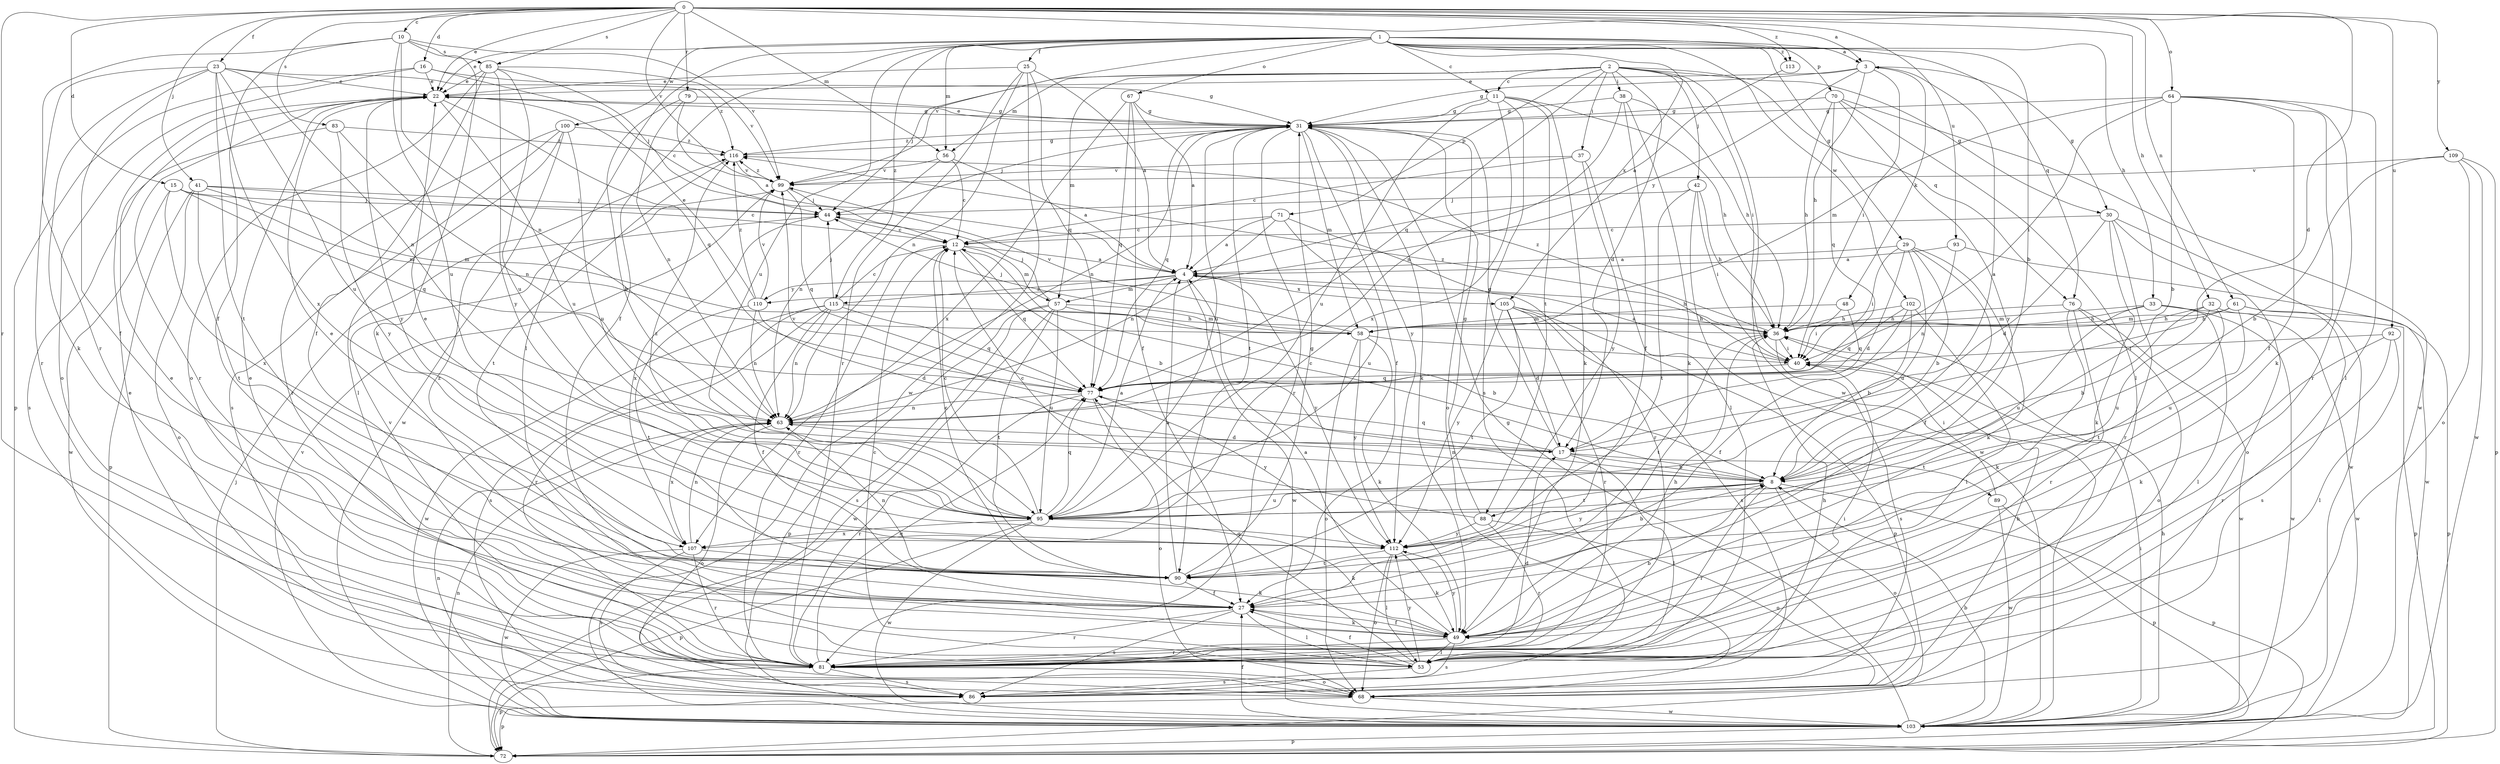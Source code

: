 strict digraph  {
0;
1;
2;
3;
4;
8;
10;
11;
12;
15;
16;
17;
22;
23;
25;
27;
29;
30;
31;
32;
33;
36;
37;
38;
40;
41;
42;
44;
48;
49;
53;
56;
57;
58;
61;
63;
64;
67;
68;
70;
71;
72;
76;
77;
79;
81;
83;
85;
86;
88;
89;
90;
92;
93;
95;
99;
100;
102;
103;
105;
107;
109;
110;
112;
113;
115;
116;
0 -> 3  [label=a];
0 -> 10  [label=c];
0 -> 15  [label=d];
0 -> 16  [label=d];
0 -> 17  [label=d];
0 -> 22  [label=e];
0 -> 23  [label=f];
0 -> 32  [label=h];
0 -> 41  [label=j];
0 -> 56  [label=m];
0 -> 61  [label=n];
0 -> 64  [label=o];
0 -> 79  [label=r];
0 -> 81  [label=r];
0 -> 83  [label=s];
0 -> 85  [label=s];
0 -> 92  [label=u];
0 -> 93  [label=u];
0 -> 99  [label=v];
0 -> 109  [label=y];
0 -> 113  [label=z];
1 -> 3  [label=a];
1 -> 8  [label=b];
1 -> 11  [label=c];
1 -> 22  [label=e];
1 -> 25  [label=f];
1 -> 27  [label=f];
1 -> 29  [label=g];
1 -> 33  [label=h];
1 -> 53  [label=l];
1 -> 56  [label=m];
1 -> 67  [label=o];
1 -> 70  [label=p];
1 -> 76  [label=q];
1 -> 95  [label=u];
1 -> 99  [label=v];
1 -> 100  [label=w];
1 -> 102  [label=w];
1 -> 105  [label=x];
1 -> 113  [label=z];
1 -> 115  [label=z];
2 -> 11  [label=c];
2 -> 17  [label=d];
2 -> 30  [label=g];
2 -> 37  [label=i];
2 -> 38  [label=i];
2 -> 40  [label=i];
2 -> 42  [label=j];
2 -> 44  [label=j];
2 -> 56  [label=m];
2 -> 57  [label=m];
2 -> 71  [label=p];
2 -> 76  [label=q];
2 -> 77  [label=q];
2 -> 103  [label=w];
3 -> 22  [label=e];
3 -> 30  [label=g];
3 -> 31  [label=g];
3 -> 36  [label=h];
3 -> 40  [label=i];
3 -> 48  [label=k];
3 -> 110  [label=y];
4 -> 36  [label=h];
4 -> 57  [label=m];
4 -> 103  [label=w];
4 -> 105  [label=x];
4 -> 110  [label=y];
4 -> 112  [label=y];
4 -> 115  [label=z];
8 -> 3  [label=a];
8 -> 12  [label=c];
8 -> 63  [label=n];
8 -> 68  [label=o];
8 -> 72  [label=p];
8 -> 81  [label=r];
8 -> 88  [label=t];
8 -> 95  [label=u];
8 -> 112  [label=y];
10 -> 27  [label=f];
10 -> 49  [label=k];
10 -> 63  [label=n];
10 -> 81  [label=r];
10 -> 85  [label=s];
10 -> 95  [label=u];
10 -> 99  [label=v];
11 -> 31  [label=g];
11 -> 36  [label=h];
11 -> 49  [label=k];
11 -> 86  [label=s];
11 -> 88  [label=t];
11 -> 95  [label=u];
11 -> 107  [label=x];
12 -> 4  [label=a];
12 -> 8  [label=b];
12 -> 57  [label=m];
12 -> 77  [label=q];
12 -> 81  [label=r];
15 -> 44  [label=j];
15 -> 58  [label=m];
15 -> 77  [label=q];
15 -> 103  [label=w];
15 -> 107  [label=x];
16 -> 12  [label=c];
16 -> 22  [label=e];
16 -> 31  [label=g];
16 -> 68  [label=o];
16 -> 72  [label=p];
17 -> 8  [label=b];
17 -> 31  [label=g];
17 -> 53  [label=l];
17 -> 77  [label=q];
17 -> 89  [label=t];
17 -> 99  [label=v];
22 -> 31  [label=g];
22 -> 77  [label=q];
22 -> 81  [label=r];
22 -> 95  [label=u];
22 -> 112  [label=y];
23 -> 22  [label=e];
23 -> 27  [label=f];
23 -> 49  [label=k];
23 -> 63  [label=n];
23 -> 81  [label=r];
23 -> 90  [label=t];
23 -> 95  [label=u];
23 -> 107  [label=x];
23 -> 116  [label=z];
25 -> 4  [label=a];
25 -> 22  [label=e];
25 -> 63  [label=n];
25 -> 77  [label=q];
25 -> 81  [label=r];
25 -> 103  [label=w];
27 -> 49  [label=k];
27 -> 53  [label=l];
27 -> 81  [label=r];
27 -> 86  [label=s];
27 -> 116  [label=z];
29 -> 4  [label=a];
29 -> 8  [label=b];
29 -> 17  [label=d];
29 -> 27  [label=f];
29 -> 40  [label=i];
29 -> 49  [label=k];
29 -> 95  [label=u];
30 -> 12  [label=c];
30 -> 17  [label=d];
30 -> 49  [label=k];
30 -> 68  [label=o];
30 -> 81  [label=r];
30 -> 103  [label=w];
31 -> 22  [label=e];
31 -> 27  [label=f];
31 -> 44  [label=j];
31 -> 49  [label=k];
31 -> 58  [label=m];
31 -> 63  [label=n];
31 -> 68  [label=o];
31 -> 77  [label=q];
31 -> 81  [label=r];
31 -> 90  [label=t];
31 -> 95  [label=u];
31 -> 112  [label=y];
31 -> 116  [label=z];
32 -> 8  [label=b];
32 -> 36  [label=h];
32 -> 90  [label=t];
32 -> 95  [label=u];
32 -> 103  [label=w];
33 -> 36  [label=h];
33 -> 53  [label=l];
33 -> 58  [label=m];
33 -> 72  [label=p];
33 -> 95  [label=u];
33 -> 103  [label=w];
36 -> 40  [label=i];
36 -> 86  [label=s];
36 -> 90  [label=t];
36 -> 116  [label=z];
37 -> 12  [label=c];
37 -> 53  [label=l];
37 -> 99  [label=v];
37 -> 112  [label=y];
38 -> 27  [label=f];
38 -> 31  [label=g];
38 -> 36  [label=h];
38 -> 49  [label=k];
38 -> 63  [label=n];
40 -> 4  [label=a];
40 -> 77  [label=q];
40 -> 116  [label=z];
41 -> 12  [label=c];
41 -> 44  [label=j];
41 -> 58  [label=m];
41 -> 68  [label=o];
41 -> 72  [label=p];
41 -> 90  [label=t];
42 -> 36  [label=h];
42 -> 40  [label=i];
42 -> 44  [label=j];
42 -> 90  [label=t];
42 -> 103  [label=w];
44 -> 12  [label=c];
44 -> 107  [label=x];
48 -> 40  [label=i];
48 -> 58  [label=m];
48 -> 77  [label=q];
49 -> 4  [label=a];
49 -> 8  [label=b];
49 -> 27  [label=f];
49 -> 36  [label=h];
49 -> 53  [label=l];
49 -> 81  [label=r];
49 -> 86  [label=s];
49 -> 112  [label=y];
53 -> 12  [label=c];
53 -> 22  [label=e];
53 -> 27  [label=f];
53 -> 36  [label=h];
53 -> 77  [label=q];
53 -> 86  [label=s];
53 -> 112  [label=y];
56 -> 4  [label=a];
56 -> 12  [label=c];
56 -> 63  [label=n];
56 -> 99  [label=v];
57 -> 8  [label=b];
57 -> 44  [label=j];
57 -> 58  [label=m];
57 -> 72  [label=p];
57 -> 86  [label=s];
57 -> 90  [label=t];
57 -> 95  [label=u];
57 -> 103  [label=w];
58 -> 40  [label=i];
58 -> 44  [label=j];
58 -> 49  [label=k];
58 -> 68  [label=o];
58 -> 99  [label=v];
58 -> 112  [label=y];
61 -> 36  [label=h];
61 -> 58  [label=m];
61 -> 72  [label=p];
61 -> 86  [label=s];
61 -> 95  [label=u];
63 -> 17  [label=d];
63 -> 68  [label=o];
63 -> 107  [label=x];
64 -> 8  [label=b];
64 -> 27  [label=f];
64 -> 31  [label=g];
64 -> 40  [label=i];
64 -> 49  [label=k];
64 -> 53  [label=l];
64 -> 58  [label=m];
64 -> 81  [label=r];
67 -> 4  [label=a];
67 -> 27  [label=f];
67 -> 31  [label=g];
67 -> 77  [label=q];
67 -> 107  [label=x];
68 -> 36  [label=h];
68 -> 72  [label=p];
68 -> 103  [label=w];
70 -> 31  [label=g];
70 -> 36  [label=h];
70 -> 53  [label=l];
70 -> 77  [label=q];
70 -> 103  [label=w];
70 -> 112  [label=y];
71 -> 4  [label=a];
71 -> 12  [label=c];
71 -> 63  [label=n];
71 -> 81  [label=r];
71 -> 95  [label=u];
72 -> 44  [label=j];
72 -> 63  [label=n];
76 -> 36  [label=h];
76 -> 49  [label=k];
76 -> 68  [label=o];
76 -> 81  [label=r];
76 -> 103  [label=w];
77 -> 63  [label=n];
77 -> 68  [label=o];
77 -> 81  [label=r];
77 -> 112  [label=y];
79 -> 4  [label=a];
79 -> 8  [label=b];
79 -> 31  [label=g];
79 -> 63  [label=n];
81 -> 17  [label=d];
81 -> 22  [label=e];
81 -> 40  [label=i];
81 -> 68  [label=o];
81 -> 72  [label=p];
81 -> 77  [label=q];
81 -> 86  [label=s];
81 -> 99  [label=v];
83 -> 63  [label=n];
83 -> 86  [label=s];
83 -> 112  [label=y];
83 -> 116  [label=z];
85 -> 22  [label=e];
85 -> 27  [label=f];
85 -> 44  [label=j];
85 -> 68  [label=o];
85 -> 95  [label=u];
85 -> 99  [label=v];
85 -> 112  [label=y];
86 -> 22  [label=e];
88 -> 12  [label=c];
88 -> 31  [label=g];
88 -> 68  [label=o];
88 -> 81  [label=r];
88 -> 112  [label=y];
89 -> 40  [label=i];
89 -> 72  [label=p];
89 -> 103  [label=w];
90 -> 4  [label=a];
90 -> 12  [label=c];
90 -> 22  [label=e];
90 -> 27  [label=f];
90 -> 31  [label=g];
90 -> 63  [label=n];
92 -> 40  [label=i];
92 -> 49  [label=k];
92 -> 53  [label=l];
92 -> 81  [label=r];
93 -> 4  [label=a];
93 -> 63  [label=n];
93 -> 103  [label=w];
95 -> 4  [label=a];
95 -> 12  [label=c];
95 -> 49  [label=k];
95 -> 72  [label=p];
95 -> 77  [label=q];
95 -> 103  [label=w];
95 -> 107  [label=x];
95 -> 116  [label=z];
99 -> 44  [label=j];
99 -> 77  [label=q];
99 -> 116  [label=z];
100 -> 53  [label=l];
100 -> 81  [label=r];
100 -> 86  [label=s];
100 -> 95  [label=u];
100 -> 103  [label=w];
100 -> 116  [label=z];
102 -> 8  [label=b];
102 -> 27  [label=f];
102 -> 36  [label=h];
102 -> 53  [label=l];
102 -> 77  [label=q];
103 -> 8  [label=b];
103 -> 27  [label=f];
103 -> 31  [label=g];
103 -> 36  [label=h];
103 -> 40  [label=i];
103 -> 63  [label=n];
103 -> 72  [label=p];
103 -> 99  [label=v];
105 -> 17  [label=d];
105 -> 36  [label=h];
105 -> 72  [label=p];
105 -> 81  [label=r];
105 -> 86  [label=s];
105 -> 90  [label=t];
105 -> 112  [label=y];
107 -> 49  [label=k];
107 -> 63  [label=n];
107 -> 81  [label=r];
107 -> 86  [label=s];
107 -> 103  [label=w];
109 -> 8  [label=b];
109 -> 68  [label=o];
109 -> 72  [label=p];
109 -> 99  [label=v];
109 -> 103  [label=w];
110 -> 17  [label=d];
110 -> 22  [label=e];
110 -> 63  [label=n];
110 -> 90  [label=t];
110 -> 99  [label=v];
110 -> 116  [label=z];
112 -> 8  [label=b];
112 -> 22  [label=e];
112 -> 49  [label=k];
112 -> 53  [label=l];
112 -> 68  [label=o];
112 -> 90  [label=t];
113 -> 4  [label=a];
115 -> 12  [label=c];
115 -> 27  [label=f];
115 -> 36  [label=h];
115 -> 44  [label=j];
115 -> 63  [label=n];
115 -> 77  [label=q];
115 -> 81  [label=r];
115 -> 86  [label=s];
115 -> 103  [label=w];
116 -> 31  [label=g];
116 -> 90  [label=t];
116 -> 99  [label=v];
}
